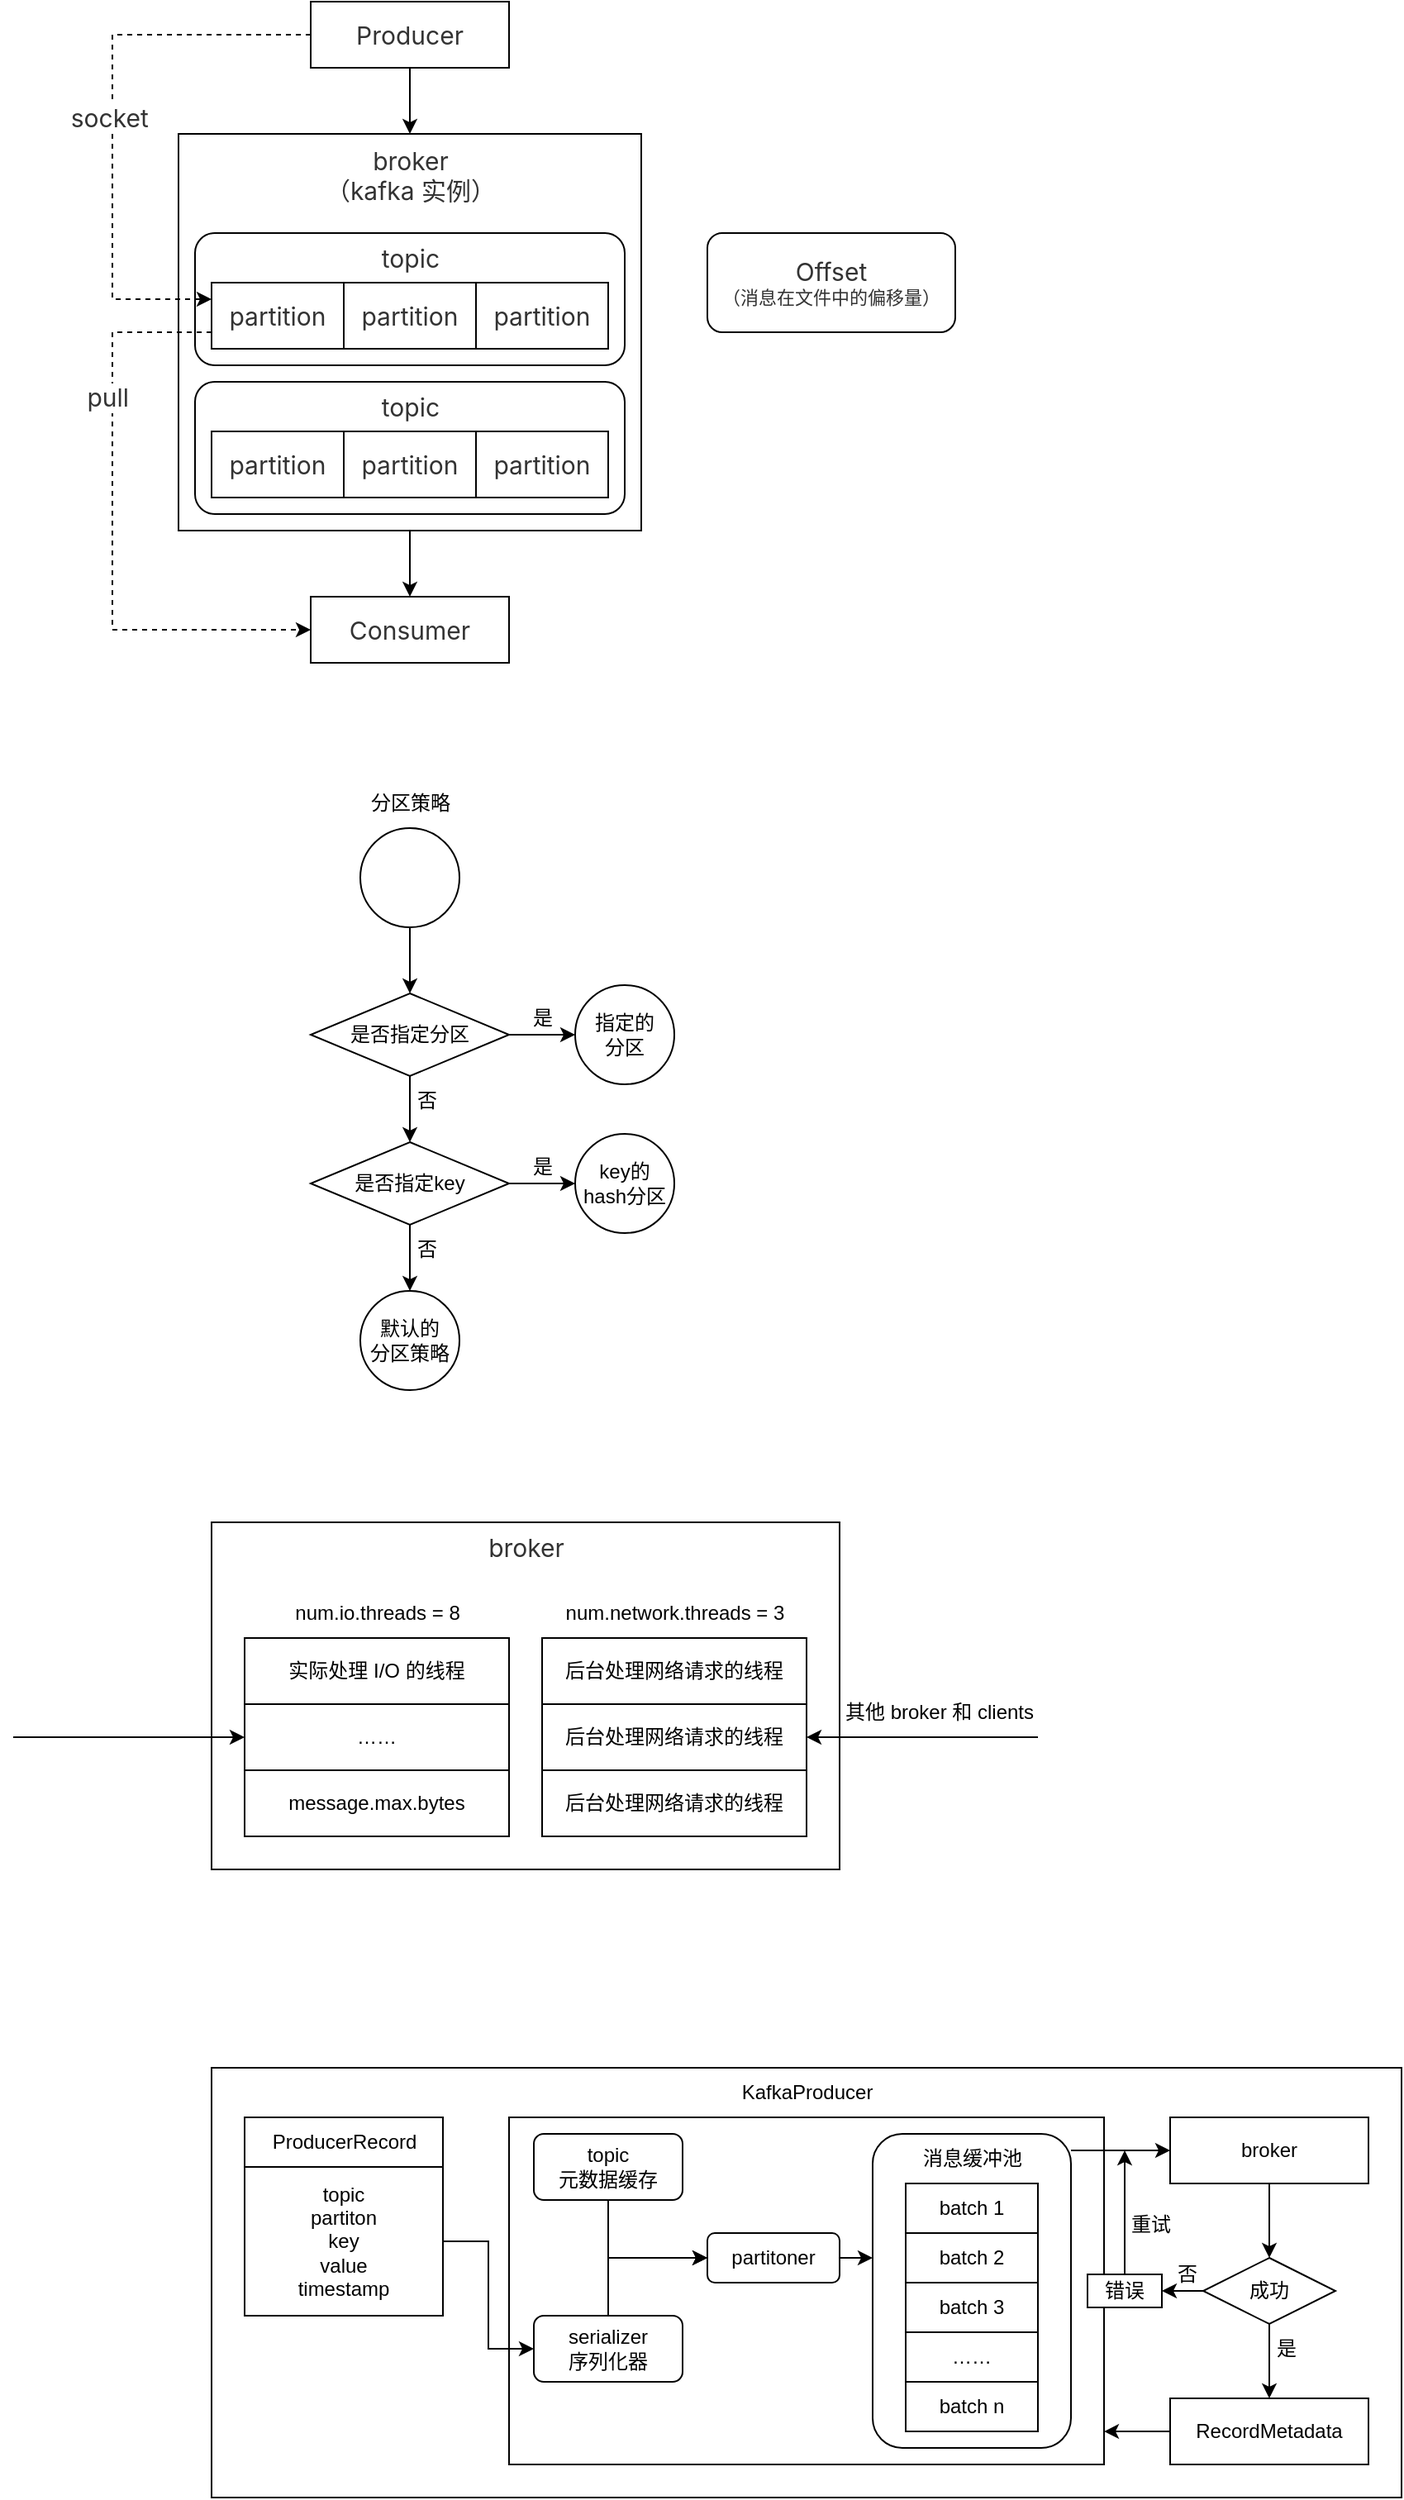 <mxfile version="20.3.2" type="github">
  <diagram id="tUmb8XhlvgioK_n3crcl" name="Page-1">
    <mxGraphModel dx="864" dy="456" grid="1" gridSize="10" guides="1" tooltips="1" connect="1" arrows="1" fold="1" page="1" pageScale="1" pageWidth="1000" pageHeight="1000" math="0" shadow="0">
      <root>
        <mxCell id="0" />
        <mxCell id="1" parent="0" />
        <mxCell id="RqvUq66pB6Gr40ib2uWk-3" value="&lt;span style=&quot;color: rgb(51, 51, 51); font-family: -apple-system, BlinkMacSystemFont, &amp;quot;Helvetica Neue&amp;quot;, &amp;quot;PingFang SC&amp;quot;, &amp;quot;Microsoft YaHei&amp;quot;, &amp;quot;Source Han Sans SC&amp;quot;, &amp;quot;Noto Sans CJK SC&amp;quot;, &amp;quot;WenQuanYi Micro Hei&amp;quot;, sans-serif; font-size: 15px; text-align: start; background-color: rgb(255, 255, 255);&quot;&gt;&lt;br&gt;&lt;/span&gt;" style="whiteSpace=wrap;html=1;" parent="1" vertex="1">
          <mxGeometry x="260" y="1000" width="380" height="210" as="geometry" />
        </mxCell>
        <mxCell id="quHDzJTUn6T4a545BPjp-5" value="&lt;span style=&quot;color: rgb(51, 51, 51); font-family: -apple-system, BlinkMacSystemFont, &amp;quot;Helvetica Neue&amp;quot;, &amp;quot;PingFang SC&amp;quot;, &amp;quot;Microsoft YaHei&amp;quot;, &amp;quot;Source Han Sans SC&amp;quot;, &amp;quot;Noto Sans CJK SC&amp;quot;, &amp;quot;WenQuanYi Micro Hei&amp;quot;, sans-serif; font-size: 15px; text-align: start; background-color: rgb(255, 255, 255);&quot;&gt;&lt;br&gt;&lt;/span&gt;" style="whiteSpace=wrap;html=1;" parent="1" vertex="1">
          <mxGeometry x="240" y="160" width="280" height="240" as="geometry" />
        </mxCell>
        <mxCell id="quHDzJTUn6T4a545BPjp-22" style="edgeStyle=orthogonalEdgeStyle;rounded=0;orthogonalLoop=1;jettySize=auto;html=1;" parent="1" source="quHDzJTUn6T4a545BPjp-1" target="quHDzJTUn6T4a545BPjp-5" edge="1">
          <mxGeometry relative="1" as="geometry" />
        </mxCell>
        <mxCell id="quHDzJTUn6T4a545BPjp-1" value="&lt;span style=&quot;color: rgb(51, 51, 51); font-family: -apple-system, BlinkMacSystemFont, &amp;quot;Helvetica Neue&amp;quot;, &amp;quot;PingFang SC&amp;quot;, &amp;quot;Microsoft YaHei&amp;quot;, &amp;quot;Source Han Sans SC&amp;quot;, &amp;quot;Noto Sans CJK SC&amp;quot;, &amp;quot;WenQuanYi Micro Hei&amp;quot;, sans-serif; font-size: 15px; text-align: start; background-color: rgb(255, 255, 255);&quot;&gt;Producer&lt;/span&gt;" style="rounded=0;whiteSpace=wrap;html=1;" parent="1" vertex="1">
          <mxGeometry x="320" y="80" width="120" height="40" as="geometry" />
        </mxCell>
        <mxCell id="quHDzJTUn6T4a545BPjp-3" value="&lt;span style=&quot;color: rgb(51, 51, 51); font-family: -apple-system, BlinkMacSystemFont, &amp;quot;Helvetica Neue&amp;quot;, &amp;quot;PingFang SC&amp;quot;, &amp;quot;Microsoft YaHei&amp;quot;, &amp;quot;Source Han Sans SC&amp;quot;, &amp;quot;Noto Sans CJK SC&amp;quot;, &amp;quot;WenQuanYi Micro Hei&amp;quot;, sans-serif; font-size: 15px; text-align: start; background-color: rgb(255, 255, 255);&quot;&gt;Consumer&lt;/span&gt;" style="rounded=0;whiteSpace=wrap;html=1;" parent="1" vertex="1">
          <mxGeometry x="320" y="440" width="120" height="40" as="geometry" />
        </mxCell>
        <mxCell id="quHDzJTUn6T4a545BPjp-23" style="edgeStyle=orthogonalEdgeStyle;rounded=0;orthogonalLoop=1;jettySize=auto;html=1;entryX=0.5;entryY=0;entryDx=0;entryDy=0;" parent="1" source="quHDzJTUn6T4a545BPjp-5" target="quHDzJTUn6T4a545BPjp-3" edge="1">
          <mxGeometry relative="1" as="geometry" />
        </mxCell>
        <mxCell id="quHDzJTUn6T4a545BPjp-13" value="" style="group" parent="1" vertex="1" connectable="0">
          <mxGeometry x="250" y="220" width="260" height="80" as="geometry" />
        </mxCell>
        <mxCell id="quHDzJTUn6T4a545BPjp-12" value="" style="rounded=1;whiteSpace=wrap;html=1;" parent="quHDzJTUn6T4a545BPjp-13" vertex="1">
          <mxGeometry width="260" height="80" as="geometry" />
        </mxCell>
        <mxCell id="quHDzJTUn6T4a545BPjp-7" value="&lt;span style=&quot;color: rgb(51, 51, 51); font-family: -apple-system, BlinkMacSystemFont, &amp;quot;Helvetica Neue&amp;quot;, &amp;quot;PingFang SC&amp;quot;, &amp;quot;Microsoft YaHei&amp;quot;, &amp;quot;Source Han Sans SC&amp;quot;, &amp;quot;Noto Sans CJK SC&amp;quot;, &amp;quot;WenQuanYi Micro Hei&amp;quot;, sans-serif; font-size: 15px; text-align: start; background-color: rgb(255, 255, 255);&quot;&gt;topic&lt;/span&gt;" style="text;html=1;align=center;verticalAlign=middle;resizable=0;points=[];autosize=1;strokeColor=none;fillColor=none;" parent="quHDzJTUn6T4a545BPjp-13" vertex="1">
          <mxGeometry x="100" width="60" height="30" as="geometry" />
        </mxCell>
        <mxCell id="quHDzJTUn6T4a545BPjp-8" value="&lt;span style=&quot;color: rgb(51, 51, 51); font-family: -apple-system, BlinkMacSystemFont, &amp;quot;Helvetica Neue&amp;quot;, &amp;quot;PingFang SC&amp;quot;, &amp;quot;Microsoft YaHei&amp;quot;, &amp;quot;Source Han Sans SC&amp;quot;, &amp;quot;Noto Sans CJK SC&amp;quot;, &amp;quot;WenQuanYi Micro Hei&amp;quot;, sans-serif; font-size: 15px; text-align: start; background-color: rgb(255, 255, 255);&quot;&gt;partition&lt;/span&gt;" style="rounded=0;whiteSpace=wrap;html=1;" parent="quHDzJTUn6T4a545BPjp-13" vertex="1">
          <mxGeometry x="10" y="30" width="80" height="40" as="geometry" />
        </mxCell>
        <mxCell id="quHDzJTUn6T4a545BPjp-9" value="&lt;span style=&quot;color: rgb(51, 51, 51); font-family: -apple-system, BlinkMacSystemFont, &amp;quot;Helvetica Neue&amp;quot;, &amp;quot;PingFang SC&amp;quot;, &amp;quot;Microsoft YaHei&amp;quot;, &amp;quot;Source Han Sans SC&amp;quot;, &amp;quot;Noto Sans CJK SC&amp;quot;, &amp;quot;WenQuanYi Micro Hei&amp;quot;, sans-serif; font-size: 15px; text-align: start; background-color: rgb(255, 255, 255);&quot;&gt;partition&lt;/span&gt;" style="rounded=0;whiteSpace=wrap;html=1;" parent="quHDzJTUn6T4a545BPjp-13" vertex="1">
          <mxGeometry x="90" y="30" width="80" height="40" as="geometry" />
        </mxCell>
        <mxCell id="quHDzJTUn6T4a545BPjp-10" value="&lt;span style=&quot;color: rgb(51, 51, 51); font-family: -apple-system, BlinkMacSystemFont, &amp;quot;Helvetica Neue&amp;quot;, &amp;quot;PingFang SC&amp;quot;, &amp;quot;Microsoft YaHei&amp;quot;, &amp;quot;Source Han Sans SC&amp;quot;, &amp;quot;Noto Sans CJK SC&amp;quot;, &amp;quot;WenQuanYi Micro Hei&amp;quot;, sans-serif; font-size: 15px; text-align: start; background-color: rgb(255, 255, 255);&quot;&gt;partition&lt;/span&gt;" style="rounded=0;whiteSpace=wrap;html=1;" parent="quHDzJTUn6T4a545BPjp-13" vertex="1">
          <mxGeometry x="170" y="30" width="80" height="40" as="geometry" />
        </mxCell>
        <mxCell id="quHDzJTUn6T4a545BPjp-16" value="" style="group" parent="1" vertex="1" connectable="0">
          <mxGeometry x="250" y="310" width="260" height="80" as="geometry" />
        </mxCell>
        <mxCell id="quHDzJTUn6T4a545BPjp-17" value="" style="rounded=1;whiteSpace=wrap;html=1;" parent="quHDzJTUn6T4a545BPjp-16" vertex="1">
          <mxGeometry width="260" height="80" as="geometry" />
        </mxCell>
        <mxCell id="quHDzJTUn6T4a545BPjp-18" value="&lt;span style=&quot;color: rgb(51, 51, 51); font-family: -apple-system, BlinkMacSystemFont, &amp;quot;Helvetica Neue&amp;quot;, &amp;quot;PingFang SC&amp;quot;, &amp;quot;Microsoft YaHei&amp;quot;, &amp;quot;Source Han Sans SC&amp;quot;, &amp;quot;Noto Sans CJK SC&amp;quot;, &amp;quot;WenQuanYi Micro Hei&amp;quot;, sans-serif; font-size: 15px; text-align: start; background-color: rgb(255, 255, 255);&quot;&gt;topic&lt;/span&gt;" style="text;html=1;align=center;verticalAlign=middle;resizable=0;points=[];autosize=1;strokeColor=none;fillColor=none;" parent="quHDzJTUn6T4a545BPjp-16" vertex="1">
          <mxGeometry x="100" width="60" height="30" as="geometry" />
        </mxCell>
        <mxCell id="quHDzJTUn6T4a545BPjp-19" value="&lt;span style=&quot;color: rgb(51, 51, 51); font-family: -apple-system, BlinkMacSystemFont, &amp;quot;Helvetica Neue&amp;quot;, &amp;quot;PingFang SC&amp;quot;, &amp;quot;Microsoft YaHei&amp;quot;, &amp;quot;Source Han Sans SC&amp;quot;, &amp;quot;Noto Sans CJK SC&amp;quot;, &amp;quot;WenQuanYi Micro Hei&amp;quot;, sans-serif; font-size: 15px; text-align: start; background-color: rgb(255, 255, 255);&quot;&gt;partition&lt;/span&gt;" style="rounded=0;whiteSpace=wrap;html=1;" parent="quHDzJTUn6T4a545BPjp-16" vertex="1">
          <mxGeometry x="10" y="30" width="80" height="40" as="geometry" />
        </mxCell>
        <mxCell id="quHDzJTUn6T4a545BPjp-20" value="&lt;span style=&quot;color: rgb(51, 51, 51); font-family: -apple-system, BlinkMacSystemFont, &amp;quot;Helvetica Neue&amp;quot;, &amp;quot;PingFang SC&amp;quot;, &amp;quot;Microsoft YaHei&amp;quot;, &amp;quot;Source Han Sans SC&amp;quot;, &amp;quot;Noto Sans CJK SC&amp;quot;, &amp;quot;WenQuanYi Micro Hei&amp;quot;, sans-serif; font-size: 15px; text-align: start; background-color: rgb(255, 255, 255);&quot;&gt;partition&lt;/span&gt;" style="rounded=0;whiteSpace=wrap;html=1;" parent="quHDzJTUn6T4a545BPjp-16" vertex="1">
          <mxGeometry x="90" y="30" width="80" height="40" as="geometry" />
        </mxCell>
        <mxCell id="quHDzJTUn6T4a545BPjp-21" value="&lt;span style=&quot;color: rgb(51, 51, 51); font-family: -apple-system, BlinkMacSystemFont, &amp;quot;Helvetica Neue&amp;quot;, &amp;quot;PingFang SC&amp;quot;, &amp;quot;Microsoft YaHei&amp;quot;, &amp;quot;Source Han Sans SC&amp;quot;, &amp;quot;Noto Sans CJK SC&amp;quot;, &amp;quot;WenQuanYi Micro Hei&amp;quot;, sans-serif; font-size: 15px; text-align: start; background-color: rgb(255, 255, 255);&quot;&gt;partition&lt;/span&gt;" style="rounded=0;whiteSpace=wrap;html=1;" parent="quHDzJTUn6T4a545BPjp-16" vertex="1">
          <mxGeometry x="170" y="30" width="80" height="40" as="geometry" />
        </mxCell>
        <mxCell id="quHDzJTUn6T4a545BPjp-28" value="&lt;span style=&quot;color: rgb(51, 51, 51); font-family: -apple-system, BlinkMacSystemFont, &amp;quot;Helvetica Neue&amp;quot;, &amp;quot;PingFang SC&amp;quot;, &amp;quot;Microsoft YaHei&amp;quot;, &amp;quot;Source Han Sans SC&amp;quot;, &amp;quot;Noto Sans CJK SC&amp;quot;, &amp;quot;WenQuanYi Micro Hei&amp;quot;, sans-serif; text-align: start; font-size: 15px;&quot;&gt;Offset&lt;/span&gt;&lt;br style=&quot;color: rgb(51, 51, 51); font-family: -apple-system, BlinkMacSystemFont, &amp;quot;Helvetica Neue&amp;quot;, &amp;quot;PingFang SC&amp;quot;, &amp;quot;Microsoft YaHei&amp;quot;, &amp;quot;Source Han Sans SC&amp;quot;, &amp;quot;Noto Sans CJK SC&amp;quot;, &amp;quot;WenQuanYi Micro Hei&amp;quot;, sans-serif; font-size: 12px; text-align: start;&quot;&gt;&lt;font style=&quot;color: rgb(51, 51, 51); font-family: -apple-system, BlinkMacSystemFont, &amp;quot;Helvetica Neue&amp;quot;, &amp;quot;PingFang SC&amp;quot;, &amp;quot;Microsoft YaHei&amp;quot;, &amp;quot;Source Han Sans SC&amp;quot;, &amp;quot;Noto Sans CJK SC&amp;quot;, &amp;quot;WenQuanYi Micro Hei&amp;quot;, sans-serif; text-align: start;&quot;&gt;（消息在文件中的偏移量）&lt;/font&gt;" style="rounded=1;whiteSpace=wrap;html=1;fontSize=11;" parent="1" vertex="1">
          <mxGeometry x="560" y="220" width="150" height="60" as="geometry" />
        </mxCell>
        <mxCell id="quHDzJTUn6T4a545BPjp-29" value="&lt;span style=&quot;color: rgb(51, 51, 51); font-family: -apple-system, BlinkMacSystemFont, &amp;quot;Helvetica Neue&amp;quot;, &amp;quot;PingFang SC&amp;quot;, &amp;quot;Microsoft YaHei&amp;quot;, &amp;quot;Source Han Sans SC&amp;quot;, &amp;quot;Noto Sans CJK SC&amp;quot;, &amp;quot;WenQuanYi Micro Hei&amp;quot;, sans-serif; font-size: 15px; text-align: start; background-color: rgb(255, 255, 255);&quot;&gt;broker&lt;/span&gt;&lt;br style=&quot;color: rgb(51, 51, 51); font-family: -apple-system, BlinkMacSystemFont, &amp;quot;Helvetica Neue&amp;quot;, &amp;quot;PingFang SC&amp;quot;, &amp;quot;Microsoft YaHei&amp;quot;, &amp;quot;Source Han Sans SC&amp;quot;, &amp;quot;Noto Sans CJK SC&amp;quot;, &amp;quot;WenQuanYi Micro Hei&amp;quot;, sans-serif; font-size: 15px; text-align: start;&quot;&gt;&lt;span style=&quot;color: rgb(51, 51, 51); font-family: -apple-system, BlinkMacSystemFont, &amp;quot;Helvetica Neue&amp;quot;, &amp;quot;PingFang SC&amp;quot;, &amp;quot;Microsoft YaHei&amp;quot;, &amp;quot;Source Han Sans SC&amp;quot;, &amp;quot;Noto Sans CJK SC&amp;quot;, &amp;quot;WenQuanYi Micro Hei&amp;quot;, sans-serif; font-size: 15px; text-align: start; background-color: rgb(255, 255, 255);&quot;&gt;（kafka 实例）&lt;/span&gt;" style="text;html=1;align=center;verticalAlign=middle;resizable=0;points=[];autosize=1;strokeColor=none;fillColor=none;fontSize=11;" parent="1" vertex="1">
          <mxGeometry x="315" y="160" width="130" height="50" as="geometry" />
        </mxCell>
        <mxCell id="quHDzJTUn6T4a545BPjp-30" style="edgeStyle=orthogonalEdgeStyle;rounded=0;orthogonalLoop=1;jettySize=auto;html=1;entryX=0;entryY=0.25;entryDx=0;entryDy=0;dashed=1;fontSize=11;exitX=0;exitY=0.5;exitDx=0;exitDy=0;" parent="1" source="quHDzJTUn6T4a545BPjp-1" target="quHDzJTUn6T4a545BPjp-8" edge="1">
          <mxGeometry relative="1" as="geometry">
            <Array as="points">
              <mxPoint x="200" y="100" />
              <mxPoint x="200" y="260" />
            </Array>
          </mxGeometry>
        </mxCell>
        <mxCell id="quHDzJTUn6T4a545BPjp-31" value="&lt;span style=&quot;color: rgb(51, 51, 51); font-family: -apple-system, BlinkMacSystemFont, &amp;quot;Helvetica Neue&amp;quot;, &amp;quot;PingFang SC&amp;quot;, &amp;quot;Microsoft YaHei&amp;quot;, &amp;quot;Source Han Sans SC&amp;quot;, &amp;quot;Noto Sans CJK SC&amp;quot;, &amp;quot;WenQuanYi Micro Hei&amp;quot;, sans-serif; font-size: 15px; text-align: start;&quot;&gt;socket&amp;nbsp;&lt;/span&gt;" style="edgeLabel;html=1;align=center;verticalAlign=middle;resizable=0;points=[];fontSize=11;" parent="quHDzJTUn6T4a545BPjp-30" vertex="1" connectable="0">
          <mxGeometry x="-0.423" y="2" relative="1" as="geometry">
            <mxPoint x="-22" y="48" as="offset" />
          </mxGeometry>
        </mxCell>
        <mxCell id="quHDzJTUn6T4a545BPjp-32" style="edgeStyle=orthogonalEdgeStyle;rounded=0;orthogonalLoop=1;jettySize=auto;html=1;entryX=0;entryY=0.5;entryDx=0;entryDy=0;dashed=1;fontSize=11;" parent="1" source="quHDzJTUn6T4a545BPjp-8" target="quHDzJTUn6T4a545BPjp-3" edge="1">
          <mxGeometry relative="1" as="geometry">
            <Array as="points">
              <mxPoint x="200" y="280" />
              <mxPoint x="200" y="460" />
            </Array>
          </mxGeometry>
        </mxCell>
        <mxCell id="quHDzJTUn6T4a545BPjp-33" value="&lt;span style=&quot;color: rgb(51, 51, 51); font-family: -apple-system, BlinkMacSystemFont, &amp;quot;Helvetica Neue&amp;quot;, &amp;quot;PingFang SC&amp;quot;, &amp;quot;Microsoft YaHei&amp;quot;, &amp;quot;Source Han Sans SC&amp;quot;, &amp;quot;Noto Sans CJK SC&amp;quot;, &amp;quot;WenQuanYi Micro Hei&amp;quot;, sans-serif; font-size: 15px; text-align: start;&quot;&gt;pull&amp;nbsp;&lt;/span&gt;" style="edgeLabel;html=1;align=center;verticalAlign=middle;resizable=0;points=[];fontSize=11;" parent="quHDzJTUn6T4a545BPjp-32" vertex="1" connectable="0">
          <mxGeometry x="-0.451" y="-1" relative="1" as="geometry">
            <mxPoint as="offset" />
          </mxGeometry>
        </mxCell>
        <mxCell id="tas6K1aLXxDEl5l0J1Os-1" value="分区策略" style="text;html=1;align=center;verticalAlign=middle;resizable=0;points=[];autosize=1;strokeColor=none;fillColor=none;" parent="1" vertex="1">
          <mxGeometry x="345" y="550" width="70" height="30" as="geometry" />
        </mxCell>
        <mxCell id="tas6K1aLXxDEl5l0J1Os-4" value="" style="edgeStyle=orthogonalEdgeStyle;rounded=0;orthogonalLoop=1;jettySize=auto;html=1;" parent="1" source="tas6K1aLXxDEl5l0J1Os-9" target="tas6K1aLXxDEl5l0J1Os-3" edge="1">
          <mxGeometry relative="1" as="geometry">
            <mxPoint x="380" y="640" as="sourcePoint" />
          </mxGeometry>
        </mxCell>
        <mxCell id="tas6K1aLXxDEl5l0J1Os-10" value="" style="edgeStyle=orthogonalEdgeStyle;rounded=0;orthogonalLoop=1;jettySize=auto;html=1;" parent="1" source="tas6K1aLXxDEl5l0J1Os-3" target="tas6K1aLXxDEl5l0J1Os-5" edge="1">
          <mxGeometry relative="1" as="geometry" />
        </mxCell>
        <mxCell id="tas6K1aLXxDEl5l0J1Os-15" value="" style="edgeStyle=orthogonalEdgeStyle;rounded=0;orthogonalLoop=1;jettySize=auto;html=1;" parent="1" source="tas6K1aLXxDEl5l0J1Os-3" target="tas6K1aLXxDEl5l0J1Os-14" edge="1">
          <mxGeometry relative="1" as="geometry" />
        </mxCell>
        <mxCell id="tas6K1aLXxDEl5l0J1Os-3" value="是否指定分区" style="rhombus;whiteSpace=wrap;html=1;" parent="1" vertex="1">
          <mxGeometry x="320" y="680" width="120" height="50" as="geometry" />
        </mxCell>
        <mxCell id="tas6K1aLXxDEl5l0J1Os-8" style="edgeStyle=orthogonalEdgeStyle;rounded=0;orthogonalLoop=1;jettySize=auto;html=1;entryX=0.5;entryY=0;entryDx=0;entryDy=0;" parent="1" source="tas6K1aLXxDEl5l0J1Os-5" target="tas6K1aLXxDEl5l0J1Os-7" edge="1">
          <mxGeometry relative="1" as="geometry" />
        </mxCell>
        <mxCell id="tas6K1aLXxDEl5l0J1Os-19" style="edgeStyle=orthogonalEdgeStyle;rounded=0;orthogonalLoop=1;jettySize=auto;html=1;" parent="1" source="tas6K1aLXxDEl5l0J1Os-5" target="tas6K1aLXxDEl5l0J1Os-18" edge="1">
          <mxGeometry relative="1" as="geometry" />
        </mxCell>
        <mxCell id="tas6K1aLXxDEl5l0J1Os-5" value="是否指定key" style="rhombus;whiteSpace=wrap;html=1;" parent="1" vertex="1">
          <mxGeometry x="320" y="770" width="120" height="50" as="geometry" />
        </mxCell>
        <mxCell id="tas6K1aLXxDEl5l0J1Os-7" value="默认的&lt;br&gt;分区策略" style="ellipse;whiteSpace=wrap;html=1;aspect=fixed;" parent="1" vertex="1">
          <mxGeometry x="350" y="860" width="60" height="60" as="geometry" />
        </mxCell>
        <mxCell id="tas6K1aLXxDEl5l0J1Os-9" value="" style="ellipse;whiteSpace=wrap;html=1;aspect=fixed;" parent="1" vertex="1">
          <mxGeometry x="350" y="580" width="60" height="60" as="geometry" />
        </mxCell>
        <mxCell id="tas6K1aLXxDEl5l0J1Os-11" value="否" style="text;html=1;align=center;verticalAlign=middle;resizable=0;points=[];autosize=1;strokeColor=none;fillColor=none;" parent="1" vertex="1">
          <mxGeometry x="370" y="730" width="40" height="30" as="geometry" />
        </mxCell>
        <mxCell id="tas6K1aLXxDEl5l0J1Os-12" value="否" style="text;html=1;align=center;verticalAlign=middle;resizable=0;points=[];autosize=1;strokeColor=none;fillColor=none;" parent="1" vertex="1">
          <mxGeometry x="370" y="820" width="40" height="30" as="geometry" />
        </mxCell>
        <mxCell id="tas6K1aLXxDEl5l0J1Os-14" value="指定的&lt;br&gt;分区" style="ellipse;whiteSpace=wrap;html=1;aspect=fixed;" parent="1" vertex="1">
          <mxGeometry x="480" y="675" width="60" height="60" as="geometry" />
        </mxCell>
        <mxCell id="tas6K1aLXxDEl5l0J1Os-16" value="是" style="text;html=1;align=center;verticalAlign=middle;resizable=0;points=[];autosize=1;strokeColor=none;fillColor=none;" parent="1" vertex="1">
          <mxGeometry x="440" y="680" width="40" height="30" as="geometry" />
        </mxCell>
        <mxCell id="tas6K1aLXxDEl5l0J1Os-17" value="是" style="text;html=1;align=center;verticalAlign=middle;resizable=0;points=[];autosize=1;strokeColor=none;fillColor=none;" parent="1" vertex="1">
          <mxGeometry x="440" y="770" width="40" height="30" as="geometry" />
        </mxCell>
        <mxCell id="tas6K1aLXxDEl5l0J1Os-18" value="key的&lt;br&gt;hash分区" style="ellipse;whiteSpace=wrap;html=1;aspect=fixed;" parent="1" vertex="1">
          <mxGeometry x="480" y="765" width="60" height="60" as="geometry" />
        </mxCell>
        <mxCell id="RqvUq66pB6Gr40ib2uWk-16" value="&lt;span style=&quot;color: rgb(51, 51, 51); font-family: -apple-system, BlinkMacSystemFont, &amp;quot;Helvetica Neue&amp;quot;, &amp;quot;PingFang SC&amp;quot;, &amp;quot;Microsoft YaHei&amp;quot;, &amp;quot;Source Han Sans SC&amp;quot;, &amp;quot;Noto Sans CJK SC&amp;quot;, &amp;quot;WenQuanYi Micro Hei&amp;quot;, sans-serif; font-size: 15px; text-align: start; background-color: rgb(255, 255, 255);&quot;&gt;broker&lt;/span&gt;" style="text;html=1;align=center;verticalAlign=middle;resizable=0;points=[];autosize=1;strokeColor=none;fillColor=none;fontSize=11;" parent="1" vertex="1">
          <mxGeometry x="415" y="1000" width="70" height="30" as="geometry" />
        </mxCell>
        <mxCell id="RqvUq66pB6Gr40ib2uWk-20" value="" style="group" parent="1" vertex="1" connectable="0">
          <mxGeometry x="460" y="1040" width="160" height="150" as="geometry" />
        </mxCell>
        <mxCell id="RqvUq66pB6Gr40ib2uWk-17" value="后台处理网络请求的线程" style="rounded=0;whiteSpace=wrap;html=1;" parent="RqvUq66pB6Gr40ib2uWk-20" vertex="1">
          <mxGeometry y="30" width="160" height="40" as="geometry" />
        </mxCell>
        <mxCell id="RqvUq66pB6Gr40ib2uWk-1" value="num.network.threads = 3" style="text;html=1;align=center;verticalAlign=middle;resizable=0;points=[];autosize=1;strokeColor=none;fillColor=none;" parent="RqvUq66pB6Gr40ib2uWk-20" vertex="1">
          <mxGeometry width="160" height="30" as="geometry" />
        </mxCell>
        <mxCell id="RqvUq66pB6Gr40ib2uWk-18" value="后台处理网络请求的线程" style="rounded=0;whiteSpace=wrap;html=1;" parent="RqvUq66pB6Gr40ib2uWk-20" vertex="1">
          <mxGeometry y="70" width="160" height="40" as="geometry" />
        </mxCell>
        <mxCell id="RqvUq66pB6Gr40ib2uWk-19" value="后台处理网络请求的线程" style="rounded=0;whiteSpace=wrap;html=1;" parent="RqvUq66pB6Gr40ib2uWk-20" vertex="1">
          <mxGeometry y="110" width="160" height="40" as="geometry" />
        </mxCell>
        <mxCell id="RqvUq66pB6Gr40ib2uWk-21" value="其他 broker 和 clients" style="text;html=1;align=center;verticalAlign=middle;resizable=0;points=[];autosize=1;strokeColor=none;fillColor=none;" parent="1" vertex="1">
          <mxGeometry x="630" y="1100" width="140" height="30" as="geometry" />
        </mxCell>
        <mxCell id="RqvUq66pB6Gr40ib2uWk-22" value="" style="endArrow=classic;html=1;rounded=0;entryX=1;entryY=0.5;entryDx=0;entryDy=0;" parent="1" target="RqvUq66pB6Gr40ib2uWk-18" edge="1">
          <mxGeometry width="50" height="50" relative="1" as="geometry">
            <mxPoint x="760" y="1130" as="sourcePoint" />
            <mxPoint x="530" y="940" as="targetPoint" />
          </mxGeometry>
        </mxCell>
        <mxCell id="RqvUq66pB6Gr40ib2uWk-23" value="" style="group" parent="1" vertex="1" connectable="0">
          <mxGeometry x="280" y="1040" width="160" height="150" as="geometry" />
        </mxCell>
        <mxCell id="RqvUq66pB6Gr40ib2uWk-24" value="实际处理 I/O 的线程" style="rounded=0;whiteSpace=wrap;html=1;" parent="RqvUq66pB6Gr40ib2uWk-23" vertex="1">
          <mxGeometry y="30" width="160" height="40" as="geometry" />
        </mxCell>
        <mxCell id="RqvUq66pB6Gr40ib2uWk-25" value="num.io.threads = 8" style="text;html=1;align=center;verticalAlign=middle;resizable=0;points=[];autosize=1;strokeColor=none;fillColor=none;" parent="RqvUq66pB6Gr40ib2uWk-23" vertex="1">
          <mxGeometry x="20" width="120" height="30" as="geometry" />
        </mxCell>
        <mxCell id="RqvUq66pB6Gr40ib2uWk-26" value="……" style="rounded=0;whiteSpace=wrap;html=1;" parent="RqvUq66pB6Gr40ib2uWk-23" vertex="1">
          <mxGeometry y="70" width="160" height="40" as="geometry" />
        </mxCell>
        <mxCell id="RqvUq66pB6Gr40ib2uWk-27" value="message.max.bytes" style="rounded=0;whiteSpace=wrap;html=1;" parent="RqvUq66pB6Gr40ib2uWk-23" vertex="1">
          <mxGeometry y="110" width="160" height="40" as="geometry" />
        </mxCell>
        <mxCell id="RqvUq66pB6Gr40ib2uWk-28" value="" style="endArrow=classic;html=1;rounded=0;entryX=0;entryY=0.5;entryDx=0;entryDy=0;" parent="1" target="RqvUq66pB6Gr40ib2uWk-26" edge="1">
          <mxGeometry width="50" height="50" relative="1" as="geometry">
            <mxPoint x="140" y="1130" as="sourcePoint" />
            <mxPoint x="630" y="1140" as="targetPoint" />
          </mxGeometry>
        </mxCell>
        <mxCell id="b9hsjoLaR-FR1s4FdNo--40" value="" style="group" vertex="1" connectable="0" parent="1">
          <mxGeometry x="260" y="1330" width="720" height="260" as="geometry" />
        </mxCell>
        <mxCell id="b9hsjoLaR-FR1s4FdNo--39" value="" style="rounded=0;whiteSpace=wrap;html=1;" vertex="1" parent="b9hsjoLaR-FR1s4FdNo--40">
          <mxGeometry width="720" height="260" as="geometry" />
        </mxCell>
        <mxCell id="b9hsjoLaR-FR1s4FdNo--1" value="" style="whiteSpace=wrap;html=1;" vertex="1" parent="b9hsjoLaR-FR1s4FdNo--40">
          <mxGeometry x="20" y="30" width="120" height="30" as="geometry" />
        </mxCell>
        <mxCell id="b9hsjoLaR-FR1s4FdNo--2" value="KafkaProducer" style="text;html=1;align=center;verticalAlign=middle;resizable=0;points=[];autosize=1;strokeColor=none;fillColor=none;" vertex="1" parent="b9hsjoLaR-FR1s4FdNo--40">
          <mxGeometry x="310" width="100" height="30" as="geometry" />
        </mxCell>
        <mxCell id="b9hsjoLaR-FR1s4FdNo--3" value="ProducerRecord" style="text;html=1;align=center;verticalAlign=middle;resizable=0;points=[];autosize=1;strokeColor=none;fillColor=none;" vertex="1" parent="b9hsjoLaR-FR1s4FdNo--40">
          <mxGeometry x="25" y="30" width="110" height="30" as="geometry" />
        </mxCell>
        <mxCell id="b9hsjoLaR-FR1s4FdNo--4" value="topic&lt;br&gt;partiton&lt;br&gt;key&lt;br&gt;value&lt;br&gt;timestamp" style="rounded=0;whiteSpace=wrap;html=1;" vertex="1" parent="b9hsjoLaR-FR1s4FdNo--40">
          <mxGeometry x="20" y="60" width="120" height="90" as="geometry" />
        </mxCell>
        <mxCell id="b9hsjoLaR-FR1s4FdNo--6" value="" style="rounded=0;whiteSpace=wrap;html=1;" vertex="1" parent="b9hsjoLaR-FR1s4FdNo--40">
          <mxGeometry x="180" y="30" width="360" height="210" as="geometry" />
        </mxCell>
        <mxCell id="b9hsjoLaR-FR1s4FdNo--7" value="topic &lt;br&gt;元数据缓存" style="rounded=1;whiteSpace=wrap;html=1;" vertex="1" parent="b9hsjoLaR-FR1s4FdNo--40">
          <mxGeometry x="195" y="40" width="90" height="40" as="geometry" />
        </mxCell>
        <mxCell id="b9hsjoLaR-FR1s4FdNo--22" style="edgeStyle=orthogonalEdgeStyle;rounded=0;orthogonalLoop=1;jettySize=auto;html=1;" edge="1" parent="b9hsjoLaR-FR1s4FdNo--40" source="b9hsjoLaR-FR1s4FdNo--8">
          <mxGeometry relative="1" as="geometry">
            <mxPoint x="400" y="115" as="targetPoint" />
          </mxGeometry>
        </mxCell>
        <mxCell id="b9hsjoLaR-FR1s4FdNo--8" value="partitoner" style="rounded=1;whiteSpace=wrap;html=1;" vertex="1" parent="b9hsjoLaR-FR1s4FdNo--40">
          <mxGeometry x="300" y="100" width="80" height="30" as="geometry" />
        </mxCell>
        <mxCell id="b9hsjoLaR-FR1s4FdNo--20" style="edgeStyle=orthogonalEdgeStyle;rounded=0;orthogonalLoop=1;jettySize=auto;html=1;entryX=0;entryY=0.5;entryDx=0;entryDy=0;exitX=0.5;exitY=1;exitDx=0;exitDy=0;" edge="1" parent="b9hsjoLaR-FR1s4FdNo--40" source="b9hsjoLaR-FR1s4FdNo--7" target="b9hsjoLaR-FR1s4FdNo--8">
          <mxGeometry relative="1" as="geometry" />
        </mxCell>
        <mxCell id="b9hsjoLaR-FR1s4FdNo--21" style="edgeStyle=orthogonalEdgeStyle;rounded=0;orthogonalLoop=1;jettySize=auto;html=1;entryX=0;entryY=0.5;entryDx=0;entryDy=0;exitX=0.5;exitY=0;exitDx=0;exitDy=0;" edge="1" parent="b9hsjoLaR-FR1s4FdNo--40" source="b9hsjoLaR-FR1s4FdNo--9" target="b9hsjoLaR-FR1s4FdNo--8">
          <mxGeometry relative="1" as="geometry" />
        </mxCell>
        <mxCell id="b9hsjoLaR-FR1s4FdNo--9" value="serializer&lt;br&gt;序列化器" style="rounded=1;whiteSpace=wrap;html=1;" vertex="1" parent="b9hsjoLaR-FR1s4FdNo--40">
          <mxGeometry x="195" y="150" width="90" height="40" as="geometry" />
        </mxCell>
        <mxCell id="b9hsjoLaR-FR1s4FdNo--18" value="" style="group" vertex="1" connectable="0" parent="b9hsjoLaR-FR1s4FdNo--40">
          <mxGeometry x="400" y="40" width="120" height="190" as="geometry" />
        </mxCell>
        <mxCell id="b9hsjoLaR-FR1s4FdNo--10" value="" style="rounded=1;whiteSpace=wrap;html=1;" vertex="1" parent="b9hsjoLaR-FR1s4FdNo--18">
          <mxGeometry width="120" height="190" as="geometry" />
        </mxCell>
        <mxCell id="b9hsjoLaR-FR1s4FdNo--12" value="消息缓冲池" style="text;html=1;align=center;verticalAlign=middle;resizable=0;points=[];autosize=1;strokeColor=none;fillColor=none;" vertex="1" parent="b9hsjoLaR-FR1s4FdNo--18">
          <mxGeometry x="20" width="80" height="30" as="geometry" />
        </mxCell>
        <mxCell id="b9hsjoLaR-FR1s4FdNo--13" value="batch 2" style="rounded=0;whiteSpace=wrap;html=1;" vertex="1" parent="b9hsjoLaR-FR1s4FdNo--18">
          <mxGeometry x="20" y="60" width="80" height="30" as="geometry" />
        </mxCell>
        <mxCell id="b9hsjoLaR-FR1s4FdNo--14" value="batch 1" style="rounded=0;whiteSpace=wrap;html=1;" vertex="1" parent="b9hsjoLaR-FR1s4FdNo--18">
          <mxGeometry x="20" y="30" width="80" height="30" as="geometry" />
        </mxCell>
        <mxCell id="b9hsjoLaR-FR1s4FdNo--15" value="batch 3" style="rounded=0;whiteSpace=wrap;html=1;" vertex="1" parent="b9hsjoLaR-FR1s4FdNo--18">
          <mxGeometry x="20" y="90" width="80" height="30" as="geometry" />
        </mxCell>
        <mxCell id="b9hsjoLaR-FR1s4FdNo--16" value="……" style="rounded=0;whiteSpace=wrap;html=1;" vertex="1" parent="b9hsjoLaR-FR1s4FdNo--18">
          <mxGeometry x="20" y="120" width="80" height="30" as="geometry" />
        </mxCell>
        <mxCell id="b9hsjoLaR-FR1s4FdNo--17" value="batch n" style="rounded=0;whiteSpace=wrap;html=1;" vertex="1" parent="b9hsjoLaR-FR1s4FdNo--18">
          <mxGeometry x="20" y="150" width="80" height="30" as="geometry" />
        </mxCell>
        <mxCell id="b9hsjoLaR-FR1s4FdNo--24" value="broker" style="rounded=0;whiteSpace=wrap;html=1;" vertex="1" parent="b9hsjoLaR-FR1s4FdNo--40">
          <mxGeometry x="580" y="30" width="120" height="40" as="geometry" />
        </mxCell>
        <mxCell id="b9hsjoLaR-FR1s4FdNo--19" style="edgeStyle=orthogonalEdgeStyle;rounded=0;orthogonalLoop=1;jettySize=auto;html=1;" edge="1" parent="b9hsjoLaR-FR1s4FdNo--40" source="b9hsjoLaR-FR1s4FdNo--4" target="b9hsjoLaR-FR1s4FdNo--9">
          <mxGeometry relative="1" as="geometry" />
        </mxCell>
        <mxCell id="b9hsjoLaR-FR1s4FdNo--28" style="edgeStyle=orthogonalEdgeStyle;rounded=0;orthogonalLoop=1;jettySize=auto;html=1;entryX=1;entryY=0.905;entryDx=0;entryDy=0;entryPerimeter=0;" edge="1" parent="b9hsjoLaR-FR1s4FdNo--40" source="b9hsjoLaR-FR1s4FdNo--25" target="b9hsjoLaR-FR1s4FdNo--6">
          <mxGeometry relative="1" as="geometry" />
        </mxCell>
        <mxCell id="b9hsjoLaR-FR1s4FdNo--25" value="RecordMetadata" style="rounded=0;whiteSpace=wrap;html=1;" vertex="1" parent="b9hsjoLaR-FR1s4FdNo--40">
          <mxGeometry x="580" y="200" width="120" height="40" as="geometry" />
        </mxCell>
        <mxCell id="b9hsjoLaR-FR1s4FdNo--27" style="edgeStyle=orthogonalEdgeStyle;rounded=0;orthogonalLoop=1;jettySize=auto;html=1;entryX=0.5;entryY=0;entryDx=0;entryDy=0;" edge="1" parent="b9hsjoLaR-FR1s4FdNo--40" source="b9hsjoLaR-FR1s4FdNo--26" target="b9hsjoLaR-FR1s4FdNo--25">
          <mxGeometry relative="1" as="geometry" />
        </mxCell>
        <mxCell id="b9hsjoLaR-FR1s4FdNo--26" value="成功" style="rhombus;whiteSpace=wrap;html=1;" vertex="1" parent="b9hsjoLaR-FR1s4FdNo--40">
          <mxGeometry x="600" y="115" width="80" height="40" as="geometry" />
        </mxCell>
        <mxCell id="b9hsjoLaR-FR1s4FdNo--34" style="edgeStyle=orthogonalEdgeStyle;rounded=0;orthogonalLoop=1;jettySize=auto;html=1;entryX=0.5;entryY=0;entryDx=0;entryDy=0;" edge="1" parent="b9hsjoLaR-FR1s4FdNo--40" source="b9hsjoLaR-FR1s4FdNo--24" target="b9hsjoLaR-FR1s4FdNo--26">
          <mxGeometry relative="1" as="geometry" />
        </mxCell>
        <mxCell id="b9hsjoLaR-FR1s4FdNo--29" value="是" style="text;html=1;align=center;verticalAlign=middle;resizable=0;points=[];autosize=1;strokeColor=none;fillColor=none;" vertex="1" parent="b9hsjoLaR-FR1s4FdNo--40">
          <mxGeometry x="630" y="155" width="40" height="30" as="geometry" />
        </mxCell>
        <mxCell id="b9hsjoLaR-FR1s4FdNo--36" style="edgeStyle=orthogonalEdgeStyle;rounded=0;orthogonalLoop=1;jettySize=auto;html=1;" edge="1" parent="b9hsjoLaR-FR1s4FdNo--40" source="b9hsjoLaR-FR1s4FdNo--30">
          <mxGeometry relative="1" as="geometry">
            <mxPoint x="552.5" y="50" as="targetPoint" />
          </mxGeometry>
        </mxCell>
        <mxCell id="b9hsjoLaR-FR1s4FdNo--30" value="错误" style="rounded=0;whiteSpace=wrap;html=1;" vertex="1" parent="b9hsjoLaR-FR1s4FdNo--40">
          <mxGeometry x="530" y="125" width="45" height="20" as="geometry" />
        </mxCell>
        <mxCell id="b9hsjoLaR-FR1s4FdNo--32" value="否" style="text;html=1;align=center;verticalAlign=middle;resizable=0;points=[];autosize=1;strokeColor=none;fillColor=none;" vertex="1" parent="b9hsjoLaR-FR1s4FdNo--40">
          <mxGeometry x="570" y="110" width="40" height="30" as="geometry" />
        </mxCell>
        <mxCell id="b9hsjoLaR-FR1s4FdNo--31" style="edgeStyle=orthogonalEdgeStyle;rounded=0;orthogonalLoop=1;jettySize=auto;html=1;" edge="1" parent="b9hsjoLaR-FR1s4FdNo--40" source="b9hsjoLaR-FR1s4FdNo--26" target="b9hsjoLaR-FR1s4FdNo--30">
          <mxGeometry relative="1" as="geometry" />
        </mxCell>
        <mxCell id="b9hsjoLaR-FR1s4FdNo--35" style="edgeStyle=orthogonalEdgeStyle;rounded=0;orthogonalLoop=1;jettySize=auto;html=1;entryX=0;entryY=0.5;entryDx=0;entryDy=0;" edge="1" parent="b9hsjoLaR-FR1s4FdNo--40" source="b9hsjoLaR-FR1s4FdNo--10" target="b9hsjoLaR-FR1s4FdNo--24">
          <mxGeometry relative="1" as="geometry">
            <Array as="points">
              <mxPoint x="540" y="50" />
              <mxPoint x="540" y="50" />
            </Array>
          </mxGeometry>
        </mxCell>
        <mxCell id="b9hsjoLaR-FR1s4FdNo--37" value="重试" style="text;html=1;align=center;verticalAlign=middle;resizable=0;points=[];autosize=1;strokeColor=none;fillColor=none;" vertex="1" parent="b9hsjoLaR-FR1s4FdNo--40">
          <mxGeometry x="543" y="80" width="50" height="30" as="geometry" />
        </mxCell>
      </root>
    </mxGraphModel>
  </diagram>
</mxfile>
